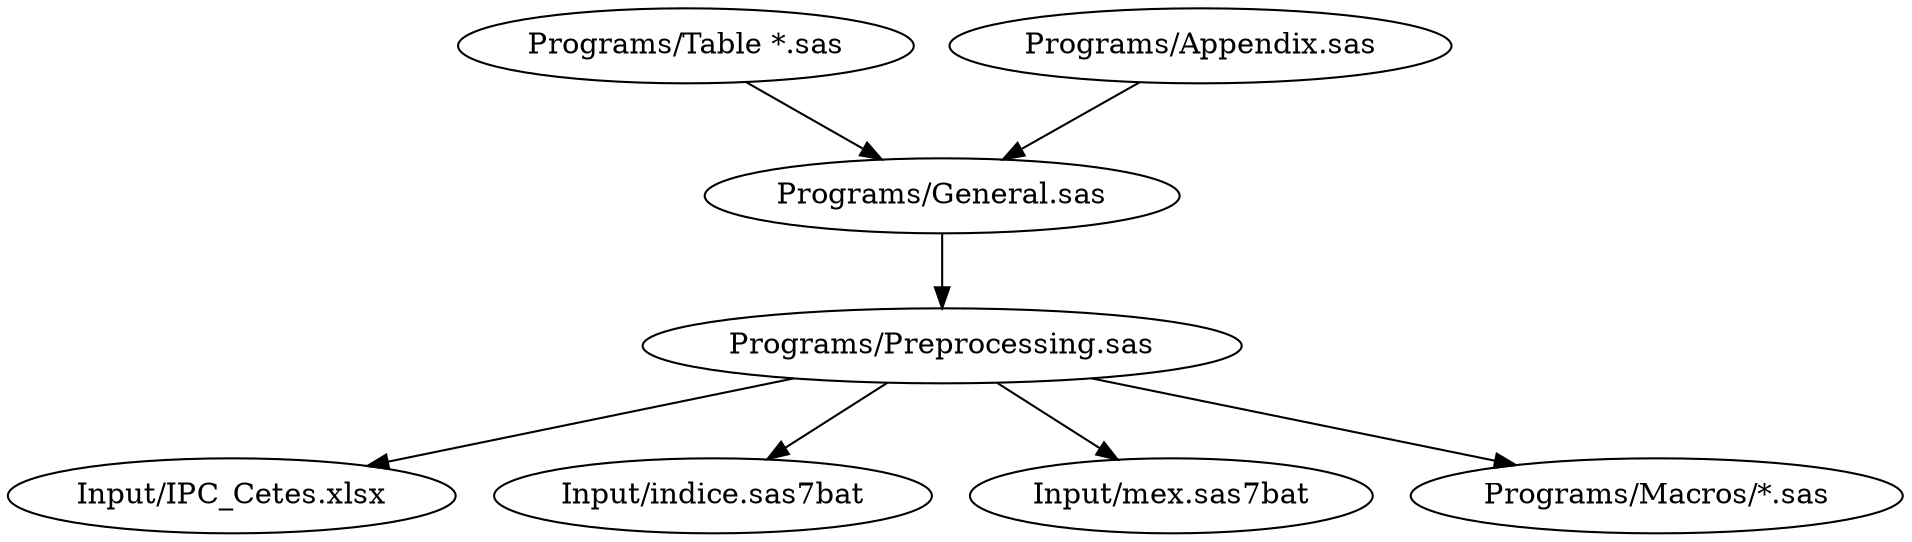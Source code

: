 digraph G {
  "Programs/Preprocessing.sas" -> "Input/IPC_Cetes.xlsx"
  "Programs/Preprocessing.sas" -> "Input/indice.sas7bat"
  "Programs/Preprocessing.sas" -> "Input/mex.sas7bat"
  "Programs/Preprocessing.sas" -> "Programs/Macros/*.sas"
  "Programs/General.sas" -> "Programs/Preprocessing.sas"
  "Programs/Table *.sas" -> "Programs/General.sas"
  "Programs/Appendix.sas" -> "Programs/General.sas"
}